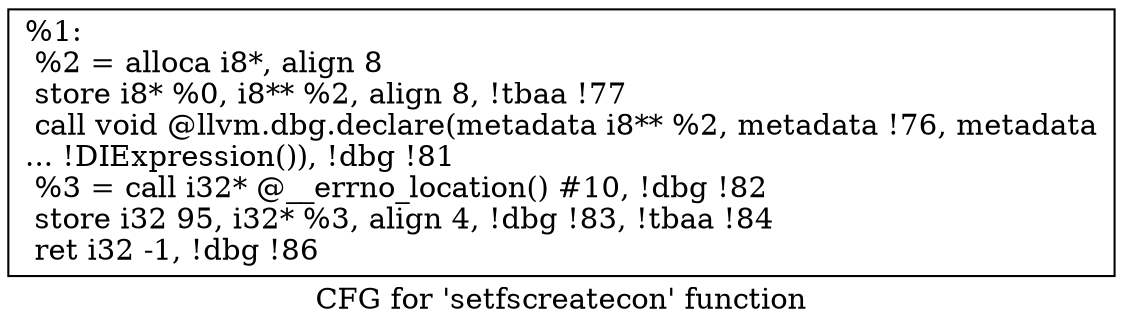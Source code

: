 digraph "CFG for 'setfscreatecon' function" {
	label="CFG for 'setfscreatecon' function";

	Node0x23660f0 [shape=record,label="{%1:\l  %2 = alloca i8*, align 8\l  store i8* %0, i8** %2, align 8, !tbaa !77\l  call void @llvm.dbg.declare(metadata i8** %2, metadata !76, metadata\l... !DIExpression()), !dbg !81\l  %3 = call i32* @__errno_location() #10, !dbg !82\l  store i32 95, i32* %3, align 4, !dbg !83, !tbaa !84\l  ret i32 -1, !dbg !86\l}"];
}

